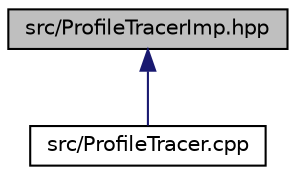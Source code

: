 digraph "src/ProfileTracerImp.hpp"
{
  edge [fontname="Helvetica",fontsize="10",labelfontname="Helvetica",labelfontsize="10"];
  node [fontname="Helvetica",fontsize="10",shape=record];
  Node7 [label="src/ProfileTracerImp.hpp",height=0.2,width=0.4,color="black", fillcolor="grey75", style="filled", fontcolor="black"];
  Node7 -> Node8 [dir="back",color="midnightblue",fontsize="10",style="solid",fontname="Helvetica"];
  Node8 [label="src/ProfileTracer.cpp",height=0.2,width=0.4,color="black", fillcolor="white", style="filled",URL="$_profile_tracer_8cpp.html"];
}
